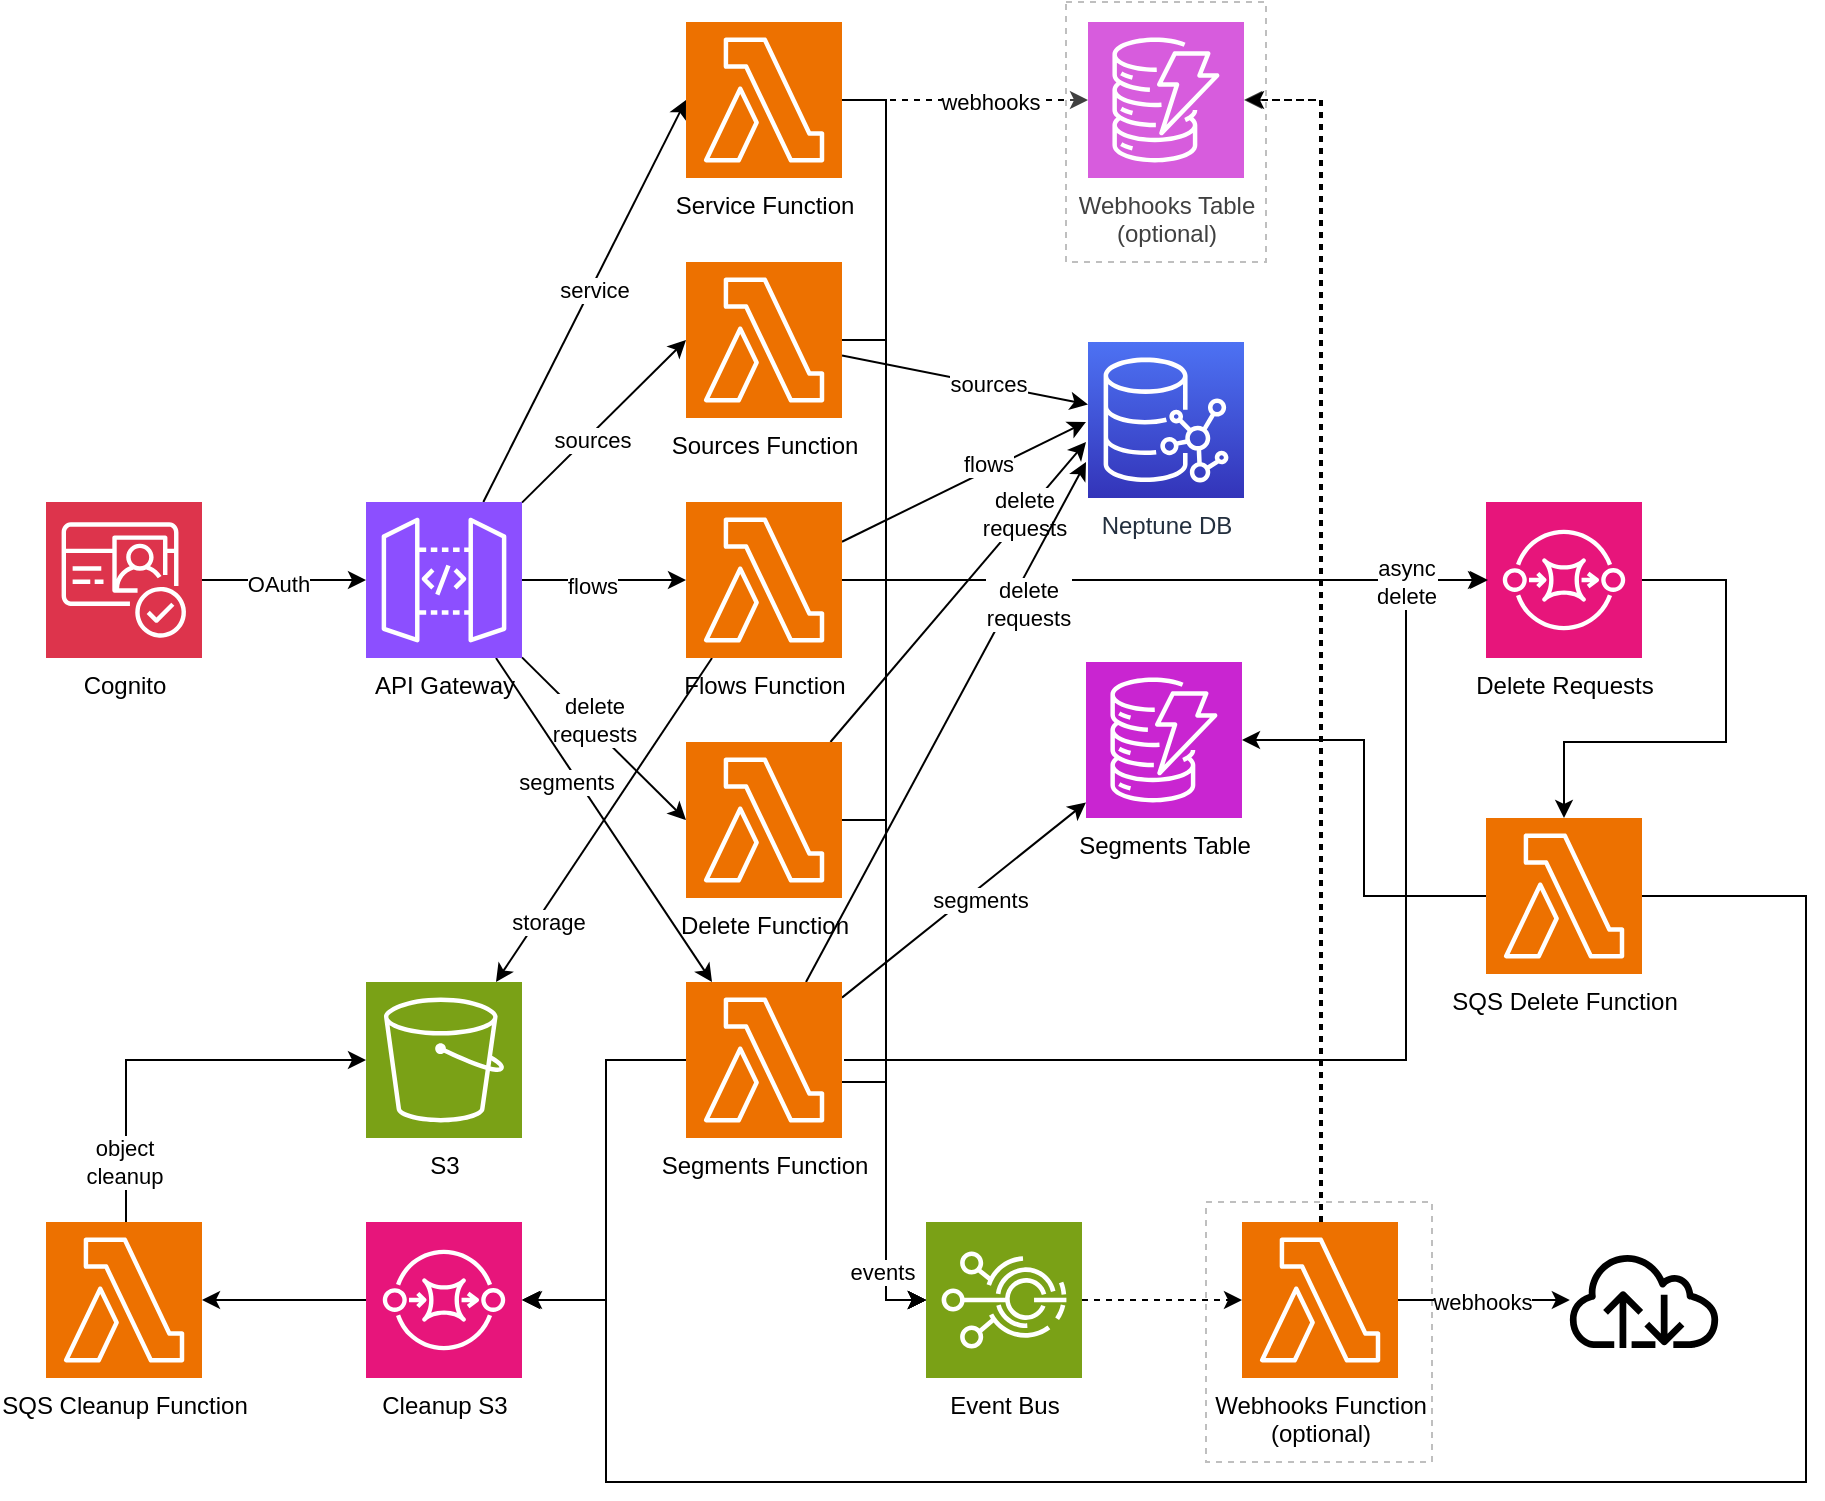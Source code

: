 <mxfile>
    <diagram name="Page-1" id="JemFavnScZ3A6EYh_MlP">
        <mxGraphModel dx="1233" dy="851" grid="1" gridSize="10" guides="1" tooltips="1" connect="1" arrows="1" fold="1" page="0" pageScale="1" pageWidth="1169" pageHeight="827" background="#FFFFFF" math="0" shadow="0">
            <root>
                <mxCell id="0"/>
                <mxCell id="1" parent="0"/>
                <mxCell id="3ZOsoVZSbwRSdBa1bhDs-48" value="Webhooks Table&lt;br&gt;(optional)" style="sketch=0;points=[[0,0,0],[0.25,0,0],[0.5,0,0],[0.75,0,0],[1,0,0],[0,1,0],[0.25,1,0],[0.5,1,0],[0.75,1,0],[1,1,0],[0,0.25,0],[0,0.5,0],[0,0.75,0],[1,0.25,0],[1,0.5,0],[1,0.75,0]];outlineConnect=0;fontColor=#000000;fillColor=#C925D1;strokeColor=#ffffff;dashed=0;verticalLabelPosition=bottom;verticalAlign=top;align=center;html=1;fontSize=12;fontStyle=0;aspect=fixed;shape=mxgraph.aws4.resourceIcon;resIcon=mxgraph.aws4.dynamodb;" parent="1" vertex="1">
                    <mxGeometry x="601" y="80" width="78" height="78" as="geometry"/>
                </mxCell>
                <mxCell id="3ZOsoVZSbwRSdBa1bhDs-49" value="" style="rounded=0;whiteSpace=wrap;html=1;dashed=1;glass=0;opacity=25;fontColor=#000000;" parent="1" vertex="1">
                    <mxGeometry x="660" y="670" width="113" height="130" as="geometry"/>
                </mxCell>
                <mxCell id="3ZOsoVZSbwRSdBa1bhDs-37" value="Webhooks Function&lt;br&gt;(optional)" style="sketch=0;points=[[0,0,0],[0.25,0,0],[0.5,0,0],[0.75,0,0],[1,0,0],[0,1,0],[0.25,1,0],[0.5,1,0],[0.75,1,0],[1,1,0],[0,0.25,0],[0,0.5,0],[0,0.75,0],[1,0.25,0],[1,0.5,0],[1,0.75,0]];outlineConnect=0;fontColor=#000000;fillColor=#ED7100;strokeColor=#ffffff;dashed=0;verticalLabelPosition=bottom;verticalAlign=top;align=center;html=1;fontSize=12;fontStyle=0;aspect=fixed;shape=mxgraph.aws4.resourceIcon;resIcon=mxgraph.aws4.lambda;" parent="1" vertex="1">
                    <mxGeometry x="678" y="680" width="78" height="78" as="geometry"/>
                </mxCell>
                <mxCell id="3ZOsoVZSbwRSdBa1bhDs-3" style="edgeStyle=orthogonalEdgeStyle;rounded=0;orthogonalLoop=1;jettySize=auto;html=1;fontColor=#000000;strokeColor=#000000;" parent="1" source="3ZOsoVZSbwRSdBa1bhDs-1" target="3ZOsoVZSbwRSdBa1bhDs-2" edge="1">
                    <mxGeometry relative="1" as="geometry"/>
                </mxCell>
                <mxCell id="3ZOsoVZSbwRSdBa1bhDs-4" value="OAuth" style="edgeLabel;html=1;align=center;verticalAlign=middle;resizable=0;points=[];fontColor=#000000;labelBackgroundColor=#FFFFFF;" parent="3ZOsoVZSbwRSdBa1bhDs-3" vertex="1" connectable="0">
                    <mxGeometry x="-0.082" y="-2" relative="1" as="geometry">
                        <mxPoint as="offset"/>
                    </mxGeometry>
                </mxCell>
                <mxCell id="3ZOsoVZSbwRSdBa1bhDs-1" value="Cognito" style="sketch=0;points=[[0,0,0],[0.25,0,0],[0.5,0,0],[0.75,0,0],[1,0,0],[0,1,0],[0.25,1,0],[0.5,1,0],[0.75,1,0],[1,1,0],[0,0.25,0],[0,0.5,0],[0,0.75,0],[1,0.25,0],[1,0.5,0],[1,0.75,0]];outlineConnect=0;fontColor=#000000;fillColor=#DD344C;strokeColor=#ffffff;dashed=0;verticalLabelPosition=bottom;verticalAlign=top;align=center;html=1;fontSize=12;fontStyle=0;aspect=fixed;shape=mxgraph.aws4.resourceIcon;resIcon=mxgraph.aws4.cognito;" parent="1" vertex="1">
                    <mxGeometry x="80" y="320" width="78" height="78" as="geometry"/>
                </mxCell>
                <mxCell id="3ZOsoVZSbwRSdBa1bhDs-10" style="rounded=0;orthogonalLoop=1;jettySize=auto;html=1;entryX=0;entryY=0.5;entryDx=0;entryDy=0;entryPerimeter=0;fontColor=#000000;strokeColor=#000000;" parent="1" source="3ZOsoVZSbwRSdBa1bhDs-2" target="3ZOsoVZSbwRSdBa1bhDs-5" edge="1">
                    <mxGeometry relative="1" as="geometry"/>
                </mxCell>
                <mxCell id="3ZOsoVZSbwRSdBa1bhDs-15" value="service" style="edgeLabel;html=1;align=center;verticalAlign=middle;resizable=0;points=[];fontColor=#000000;labelBackgroundColor=#FFFFFF;" parent="3ZOsoVZSbwRSdBa1bhDs-10" vertex="1" connectable="0">
                    <mxGeometry x="0.062" y="-2" relative="1" as="geometry">
                        <mxPoint as="offset"/>
                    </mxGeometry>
                </mxCell>
                <mxCell id="3ZOsoVZSbwRSdBa1bhDs-11" style="rounded=0;orthogonalLoop=1;jettySize=auto;html=1;entryX=0;entryY=0.5;entryDx=0;entryDy=0;entryPerimeter=0;fontColor=#000000;strokeColor=#000000;" parent="1" source="3ZOsoVZSbwRSdBa1bhDs-2" target="3ZOsoVZSbwRSdBa1bhDs-6" edge="1">
                    <mxGeometry relative="1" as="geometry"/>
                </mxCell>
                <mxCell id="3ZOsoVZSbwRSdBa1bhDs-16" value="sources" style="edgeLabel;html=1;align=center;verticalAlign=middle;resizable=0;points=[];fontColor=#000000;labelBackgroundColor=#FFFFFF;" parent="3ZOsoVZSbwRSdBa1bhDs-11" vertex="1" connectable="0">
                    <mxGeometry x="-0.188" y="-2" relative="1" as="geometry">
                        <mxPoint as="offset"/>
                    </mxGeometry>
                </mxCell>
                <mxCell id="3ZOsoVZSbwRSdBa1bhDs-12" style="rounded=0;orthogonalLoop=1;jettySize=auto;html=1;fontColor=#000000;strokeColor=#000000;" parent="1" source="3ZOsoVZSbwRSdBa1bhDs-2" target="3ZOsoVZSbwRSdBa1bhDs-7" edge="1">
                    <mxGeometry relative="1" as="geometry"/>
                </mxCell>
                <mxCell id="3ZOsoVZSbwRSdBa1bhDs-17" value="flows" style="edgeLabel;html=1;align=center;verticalAlign=middle;resizable=0;points=[];fontColor=#000000;labelBackgroundColor=#FFFFFF;" parent="3ZOsoVZSbwRSdBa1bhDs-12" vertex="1" connectable="0">
                    <mxGeometry x="-0.146" y="-3" relative="1" as="geometry">
                        <mxPoint as="offset"/>
                    </mxGeometry>
                </mxCell>
                <mxCell id="3ZOsoVZSbwRSdBa1bhDs-13" style="rounded=0;orthogonalLoop=1;jettySize=auto;html=1;entryX=0;entryY=0.5;entryDx=0;entryDy=0;entryPerimeter=0;fontColor=#000000;strokeColor=#000000;" parent="1" source="3ZOsoVZSbwRSdBa1bhDs-2" target="3ZOsoVZSbwRSdBa1bhDs-8" edge="1">
                    <mxGeometry relative="1" as="geometry"/>
                </mxCell>
                <mxCell id="3ZOsoVZSbwRSdBa1bhDs-18" value="delete&lt;br&gt;requests" style="edgeLabel;html=1;align=center;verticalAlign=middle;resizable=0;points=[];fontColor=#000000;labelBackgroundColor=#FFFFFF;" parent="3ZOsoVZSbwRSdBa1bhDs-13" vertex="1" connectable="0">
                    <mxGeometry x="-0.175" y="3" relative="1" as="geometry">
                        <mxPoint as="offset"/>
                    </mxGeometry>
                </mxCell>
                <mxCell id="3ZOsoVZSbwRSdBa1bhDs-14" style="rounded=0;orthogonalLoop=1;jettySize=auto;html=1;fontColor=#000000;strokeColor=#000000;" parent="1" source="3ZOsoVZSbwRSdBa1bhDs-2" target="3ZOsoVZSbwRSdBa1bhDs-9" edge="1">
                    <mxGeometry relative="1" as="geometry"/>
                </mxCell>
                <mxCell id="3ZOsoVZSbwRSdBa1bhDs-19" value="segments" style="edgeLabel;html=1;align=center;verticalAlign=middle;resizable=0;points=[];fontColor=#000000;labelBackgroundColor=#FFFFFF;" parent="3ZOsoVZSbwRSdBa1bhDs-14" vertex="1" connectable="0">
                    <mxGeometry x="-0.117" y="-1" relative="1" as="geometry">
                        <mxPoint x="-12" y="-10" as="offset"/>
                    </mxGeometry>
                </mxCell>
                <mxCell id="3ZOsoVZSbwRSdBa1bhDs-2" value="API Gateway" style="sketch=0;points=[[0,0,0],[0.25,0,0],[0.5,0,0],[0.75,0,0],[1,0,0],[0,1,0],[0.25,1,0],[0.5,1,0],[0.75,1,0],[1,1,0],[0,0.25,0],[0,0.5,0],[0,0.75,0],[1,0.25,0],[1,0.5,0],[1,0.75,0]];outlineConnect=0;fontColor=#000000;fillColor=#8C4FFF;strokeColor=#ffffff;dashed=0;verticalLabelPosition=bottom;verticalAlign=top;align=center;html=1;fontSize=12;fontStyle=0;aspect=fixed;shape=mxgraph.aws4.resourceIcon;resIcon=mxgraph.aws4.api_gateway;" parent="1" vertex="1">
                    <mxGeometry x="240" y="320" width="78" height="78" as="geometry"/>
                </mxCell>
                <mxCell id="3ZOsoVZSbwRSdBa1bhDs-31" style="edgeStyle=orthogonalEdgeStyle;rounded=0;orthogonalLoop=1;jettySize=auto;html=1;fontColor=#000000;strokeColor=#000000;" parent="1" source="3ZOsoVZSbwRSdBa1bhDs-5" target="3ZOsoVZSbwRSdBa1bhDs-30" edge="1">
                    <mxGeometry relative="1" as="geometry">
                        <Array as="points">
                            <mxPoint x="500" y="119"/>
                            <mxPoint x="500" y="719"/>
                        </Array>
                    </mxGeometry>
                </mxCell>
                <mxCell id="3ZOsoVZSbwRSdBa1bhDs-43" style="edgeStyle=orthogonalEdgeStyle;rounded=0;orthogonalLoop=1;jettySize=auto;html=1;fontColor=#000000;strokeColor=#000000;dashed=1;" parent="1" source="3ZOsoVZSbwRSdBa1bhDs-5" target="3ZOsoVZSbwRSdBa1bhDs-48" edge="1">
                    <mxGeometry relative="1" as="geometry">
                        <mxPoint x="600" y="119" as="targetPoint"/>
                    </mxGeometry>
                </mxCell>
                <mxCell id="3ZOsoVZSbwRSdBa1bhDs-44" value="webhooks" style="edgeLabel;html=1;align=center;verticalAlign=middle;resizable=0;points=[];fontColor=#000000;labelBackgroundColor=#FFFFFF;" parent="3ZOsoVZSbwRSdBa1bhDs-43" vertex="1" connectable="0">
                    <mxGeometry x="0.197" y="-1" relative="1" as="geometry">
                        <mxPoint as="offset"/>
                    </mxGeometry>
                </mxCell>
                <mxCell id="3ZOsoVZSbwRSdBa1bhDs-5" value="Service&amp;nbsp;Function" style="sketch=0;points=[[0,0,0],[0.25,0,0],[0.5,0,0],[0.75,0,0],[1,0,0],[0,1,0],[0.25,1,0],[0.5,1,0],[0.75,1,0],[1,1,0],[0,0.25,0],[0,0.5,0],[0,0.75,0],[1,0.25,0],[1,0.5,0],[1,0.75,0]];outlineConnect=0;fontColor=#000000;fillColor=#ED7100;strokeColor=#ffffff;dashed=0;verticalLabelPosition=bottom;verticalAlign=top;align=center;html=1;fontSize=12;fontStyle=0;aspect=fixed;shape=mxgraph.aws4.resourceIcon;resIcon=mxgraph.aws4.lambda;" parent="1" vertex="1">
                    <mxGeometry x="400" y="80" width="78" height="78" as="geometry"/>
                </mxCell>
                <mxCell id="3ZOsoVZSbwRSdBa1bhDs-23" style="rounded=0;orthogonalLoop=1;jettySize=auto;html=1;fontColor=#000000;strokeColor=#000000;" parent="1" source="3ZOsoVZSbwRSdBa1bhDs-6" target="11" edge="1">
                    <mxGeometry relative="1" as="geometry">
                        <mxPoint x="600" y="280" as="targetPoint"/>
                    </mxGeometry>
                </mxCell>
                <mxCell id="3ZOsoVZSbwRSdBa1bhDs-26" value="sources" style="edgeLabel;html=1;align=center;verticalAlign=middle;resizable=0;points=[];fontColor=#000000;labelBackgroundColor=#FFFFFF;" parent="3ZOsoVZSbwRSdBa1bhDs-23" vertex="1" connectable="0">
                    <mxGeometry x="-0.211" y="-1" relative="1" as="geometry">
                        <mxPoint x="24" y="3" as="offset"/>
                    </mxGeometry>
                </mxCell>
                <mxCell id="3ZOsoVZSbwRSdBa1bhDs-32" style="edgeStyle=orthogonalEdgeStyle;rounded=0;orthogonalLoop=1;jettySize=auto;html=1;fontColor=#000000;strokeColor=#000000;" parent="1" source="3ZOsoVZSbwRSdBa1bhDs-6" target="3ZOsoVZSbwRSdBa1bhDs-30" edge="1">
                    <mxGeometry relative="1" as="geometry">
                        <Array as="points">
                            <mxPoint x="500" y="239"/>
                            <mxPoint x="500" y="719"/>
                        </Array>
                    </mxGeometry>
                </mxCell>
                <mxCell id="3ZOsoVZSbwRSdBa1bhDs-6" value="Sources&amp;nbsp;Function" style="sketch=0;points=[[0,0,0],[0.25,0,0],[0.5,0,0],[0.75,0,0],[1,0,0],[0,1,0],[0.25,1,0],[0.5,1,0],[0.75,1,0],[1,1,0],[0,0.25,0],[0,0.5,0],[0,0.75,0],[1,0.25,0],[1,0.5,0],[1,0.75,0]];outlineConnect=0;fontColor=#000000;fillColor=#ED7100;strokeColor=#ffffff;dashed=0;verticalLabelPosition=bottom;verticalAlign=top;align=center;html=1;fontSize=12;fontStyle=0;aspect=fixed;shape=mxgraph.aws4.resourceIcon;resIcon=mxgraph.aws4.lambda;" parent="1" vertex="1">
                    <mxGeometry x="400" y="200" width="78" height="78" as="geometry"/>
                </mxCell>
                <mxCell id="3ZOsoVZSbwRSdBa1bhDs-22" style="rounded=0;orthogonalLoop=1;jettySize=auto;html=1;fontColor=#000000;strokeColor=#000000;" parent="1" source="3ZOsoVZSbwRSdBa1bhDs-7" edge="1">
                    <mxGeometry relative="1" as="geometry">
                        <mxPoint x="600" y="280" as="targetPoint"/>
                    </mxGeometry>
                </mxCell>
                <mxCell id="3ZOsoVZSbwRSdBa1bhDs-27" value="flows" style="edgeLabel;html=1;align=center;verticalAlign=middle;resizable=0;points=[];fontColor=#000000;labelBackgroundColor=#FFFFFF;" parent="3ZOsoVZSbwRSdBa1bhDs-22" vertex="1" connectable="0">
                    <mxGeometry x="-0.135" y="-1" relative="1" as="geometry">
                        <mxPoint x="19" y="-14" as="offset"/>
                    </mxGeometry>
                </mxCell>
                <mxCell id="3ZOsoVZSbwRSdBa1bhDs-33" style="edgeStyle=orthogonalEdgeStyle;rounded=0;orthogonalLoop=1;jettySize=auto;html=1;dashed=1;fontColor=#000000;strokeColor=#000000;" parent="1" source="3ZOsoVZSbwRSdBa1bhDs-7" target="3ZOsoVZSbwRSdBa1bhDs-30" edge="1">
                    <mxGeometry relative="1" as="geometry">
                        <Array as="points">
                            <mxPoint x="500" y="359"/>
                            <mxPoint x="500" y="719"/>
                        </Array>
                    </mxGeometry>
                </mxCell>
                <mxCell id="3ZOsoVZSbwRSdBa1bhDs-56" style="rounded=0;orthogonalLoop=1;jettySize=auto;html=1;fontColor=#000000;strokeColor=#000000;" parent="1" source="3ZOsoVZSbwRSdBa1bhDs-7" target="3ZOsoVZSbwRSdBa1bhDs-53" edge="1">
                    <mxGeometry relative="1" as="geometry"/>
                </mxCell>
                <mxCell id="3ZOsoVZSbwRSdBa1bhDs-57" value="storage" style="edgeLabel;html=1;align=center;verticalAlign=middle;resizable=0;points=[];fontColor=#000000;labelBackgroundColor=#FFFFFF;" parent="3ZOsoVZSbwRSdBa1bhDs-56" vertex="1" connectable="0">
                    <mxGeometry x="0.476" y="4" relative="1" as="geometry">
                        <mxPoint x="-6" y="10" as="offset"/>
                    </mxGeometry>
                </mxCell>
                <mxCell id="3ZOsoVZSbwRSdBa1bhDs-65" style="edgeStyle=orthogonalEdgeStyle;rounded=0;orthogonalLoop=1;jettySize=auto;html=1;fontColor=#000000;strokeColor=#000000;" parent="1" source="3ZOsoVZSbwRSdBa1bhDs-7" target="3ZOsoVZSbwRSdBa1bhDs-52" edge="1">
                    <mxGeometry relative="1" as="geometry"/>
                </mxCell>
                <mxCell id="3ZOsoVZSbwRSdBa1bhDs-7" value="Flows Function" style="sketch=0;points=[[0,0,0],[0.25,0,0],[0.5,0,0],[0.75,0,0],[1,0,0],[0,1,0],[0.25,1,0],[0.5,1,0],[0.75,1,0],[1,1,0],[0,0.25,0],[0,0.5,0],[0,0.75,0],[1,0.25,0],[1,0.5,0],[1,0.75,0]];outlineConnect=0;fontColor=#000000;fillColor=#ED7100;strokeColor=#ffffff;dashed=0;verticalLabelPosition=bottom;verticalAlign=top;align=center;html=1;fontSize=12;fontStyle=0;aspect=fixed;shape=mxgraph.aws4.resourceIcon;resIcon=mxgraph.aws4.lambda;" parent="1" vertex="1">
                    <mxGeometry x="400" y="320" width="78" height="78" as="geometry"/>
                </mxCell>
                <mxCell id="3ZOsoVZSbwRSdBa1bhDs-24" style="rounded=0;orthogonalLoop=1;jettySize=auto;html=1;fontColor=#000000;strokeColor=#000000;" parent="1" source="3ZOsoVZSbwRSdBa1bhDs-8" edge="1">
                    <mxGeometry relative="1" as="geometry">
                        <mxPoint x="600" y="290" as="targetPoint"/>
                    </mxGeometry>
                </mxCell>
                <mxCell id="3ZOsoVZSbwRSdBa1bhDs-28" value="delete&lt;br&gt;requests" style="edgeLabel;html=1;align=center;verticalAlign=middle;resizable=0;points=[];fontColor=#000000;labelBackgroundColor=#FFFFFF;" parent="3ZOsoVZSbwRSdBa1bhDs-24" vertex="1" connectable="0">
                    <mxGeometry x="0.04" y="2" relative="1" as="geometry">
                        <mxPoint x="32" y="-35" as="offset"/>
                    </mxGeometry>
                </mxCell>
                <mxCell id="3ZOsoVZSbwRSdBa1bhDs-34" style="edgeStyle=orthogonalEdgeStyle;rounded=0;orthogonalLoop=1;jettySize=auto;html=1;fontColor=#000000;strokeColor=#000000;" parent="1" source="3ZOsoVZSbwRSdBa1bhDs-8" target="3ZOsoVZSbwRSdBa1bhDs-30" edge="1">
                    <mxGeometry relative="1" as="geometry">
                        <Array as="points">
                            <mxPoint x="500" y="479"/>
                            <mxPoint x="500" y="719"/>
                        </Array>
                    </mxGeometry>
                </mxCell>
                <mxCell id="3ZOsoVZSbwRSdBa1bhDs-8" value="Delete Function" style="sketch=0;points=[[0,0,0],[0.25,0,0],[0.5,0,0],[0.75,0,0],[1,0,0],[0,1,0],[0.25,1,0],[0.5,1,0],[0.75,1,0],[1,1,0],[0,0.25,0],[0,0.5,0],[0,0.75,0],[1,0.25,0],[1,0.5,0],[1,0.75,0]];outlineConnect=0;fontColor=#000000;fillColor=#ED7100;strokeColor=#ffffff;dashed=0;verticalLabelPosition=bottom;verticalAlign=top;align=center;html=1;fontSize=12;fontStyle=0;aspect=fixed;shape=mxgraph.aws4.resourceIcon;resIcon=mxgraph.aws4.lambda;" parent="1" vertex="1">
                    <mxGeometry x="400" y="440" width="78" height="78" as="geometry"/>
                </mxCell>
                <mxCell id="3ZOsoVZSbwRSdBa1bhDs-25" style="rounded=0;orthogonalLoop=1;jettySize=auto;html=1;fontColor=#000000;strokeColor=#000000;" parent="1" source="3ZOsoVZSbwRSdBa1bhDs-9" target="3ZOsoVZSbwRSdBa1bhDs-21" edge="1">
                    <mxGeometry relative="1" as="geometry"/>
                </mxCell>
                <mxCell id="3ZOsoVZSbwRSdBa1bhDs-29" value="segments" style="edgeLabel;html=1;align=center;verticalAlign=middle;resizable=0;points=[];fontColor=#000000;labelBackgroundColor=#FFFFFF;" parent="3ZOsoVZSbwRSdBa1bhDs-25" vertex="1" connectable="0">
                    <mxGeometry x="0.08" y="-5" relative="1" as="geometry">
                        <mxPoint as="offset"/>
                    </mxGeometry>
                </mxCell>
                <mxCell id="3ZOsoVZSbwRSdBa1bhDs-35" style="edgeStyle=orthogonalEdgeStyle;rounded=0;orthogonalLoop=1;jettySize=auto;html=1;fontColor=#000000;strokeColor=#000000;" parent="1" source="3ZOsoVZSbwRSdBa1bhDs-9" target="3ZOsoVZSbwRSdBa1bhDs-30" edge="1">
                    <mxGeometry relative="1" as="geometry">
                        <Array as="points">
                            <mxPoint x="500" y="610"/>
                            <mxPoint x="500" y="719"/>
                        </Array>
                    </mxGeometry>
                </mxCell>
                <mxCell id="3ZOsoVZSbwRSdBa1bhDs-36" value="events" style="edgeLabel;html=1;align=center;verticalAlign=middle;resizable=0;points=[];fontColor=#000000;labelBackgroundColor=#FFFFFF;" parent="3ZOsoVZSbwRSdBa1bhDs-35" vertex="1" connectable="0">
                    <mxGeometry x="0.049" y="-2" relative="1" as="geometry">
                        <mxPoint y="38" as="offset"/>
                    </mxGeometry>
                </mxCell>
                <mxCell id="3ZOsoVZSbwRSdBa1bhDs-58" style="edgeStyle=orthogonalEdgeStyle;rounded=0;orthogonalLoop=1;jettySize=auto;html=1;entryX=1;entryY=0.5;entryDx=0;entryDy=0;entryPerimeter=0;fontColor=#000000;strokeColor=#000000;" parent="1" source="3ZOsoVZSbwRSdBa1bhDs-9" target="3ZOsoVZSbwRSdBa1bhDs-51" edge="1">
                    <mxGeometry relative="1" as="geometry">
                        <Array as="points">
                            <mxPoint x="360" y="599"/>
                            <mxPoint x="360" y="719"/>
                        </Array>
                    </mxGeometry>
                </mxCell>
                <mxCell id="2" style="edgeStyle=none;html=1;fontColor=#000000;strokeColor=#000000;" parent="1" source="3ZOsoVZSbwRSdBa1bhDs-9" edge="1">
                    <mxGeometry relative="1" as="geometry">
                        <mxPoint x="600" y="300" as="targetPoint"/>
                    </mxGeometry>
                </mxCell>
                <mxCell id="3" value="delete&lt;br&gt;requests" style="edgeLabel;html=1;align=center;verticalAlign=middle;resizable=0;points=[];fontColor=#000000;labelBackgroundColor=#FFFFFF;" parent="2" vertex="1" connectable="0">
                    <mxGeometry x="0.105" relative="1" as="geometry">
                        <mxPoint x="33" y="-46" as="offset"/>
                    </mxGeometry>
                </mxCell>
                <mxCell id="3ZOsoVZSbwRSdBa1bhDs-9" value="Segments Function" style="sketch=0;points=[[0,0,0],[0.25,0,0],[0.5,0,0],[0.75,0,0],[1,0,0],[0,1,0],[0.25,1,0],[0.5,1,0],[0.75,1,0],[1,1,0],[0,0.25,0],[0,0.5,0],[0,0.75,0],[1,0.25,0],[1,0.5,0],[1,0.75,0]];outlineConnect=0;fontColor=#000000;fillColor=#ED7100;strokeColor=#ffffff;dashed=0;verticalLabelPosition=bottom;verticalAlign=top;align=center;html=1;fontSize=12;fontStyle=0;aspect=fixed;shape=mxgraph.aws4.resourceIcon;resIcon=mxgraph.aws4.lambda;" parent="1" vertex="1">
                    <mxGeometry x="400" y="560" width="78" height="78" as="geometry"/>
                </mxCell>
                <mxCell id="3ZOsoVZSbwRSdBa1bhDs-21" value="Segments Table" style="sketch=0;points=[[0,0,0],[0.25,0,0],[0.5,0,0],[0.75,0,0],[1,0,0],[0,1,0],[0.25,1,0],[0.5,1,0],[0.75,1,0],[1,1,0],[0,0.25,0],[0,0.5,0],[0,0.75,0],[1,0.25,0],[1,0.5,0],[1,0.75,0]];outlineConnect=0;fontColor=#000000;fillColor=#C925D1;strokeColor=#ffffff;dashed=0;verticalLabelPosition=bottom;verticalAlign=top;align=center;html=1;fontSize=12;fontStyle=0;aspect=fixed;shape=mxgraph.aws4.resourceIcon;resIcon=mxgraph.aws4.dynamodb;" parent="1" vertex="1">
                    <mxGeometry x="600" y="400" width="78" height="78" as="geometry"/>
                </mxCell>
                <mxCell id="3ZOsoVZSbwRSdBa1bhDs-38" style="edgeStyle=orthogonalEdgeStyle;rounded=0;orthogonalLoop=1;jettySize=auto;html=1;fontColor=#000000;strokeColor=#000000;dashed=1;" parent="1" source="3ZOsoVZSbwRSdBa1bhDs-30" target="3ZOsoVZSbwRSdBa1bhDs-37" edge="1">
                    <mxGeometry relative="1" as="geometry"/>
                </mxCell>
                <mxCell id="3ZOsoVZSbwRSdBa1bhDs-30" value="Event Bus" style="sketch=0;points=[[0,0,0],[0.25,0,0],[0.5,0,0],[0.75,0,0],[1,0,0],[0,1,0],[0.25,1,0],[0.5,1,0],[0.75,1,0],[1,1,0],[0,0.25,0],[0,0.5,0],[0,0.75,0],[1,0.25,0],[1,0.5,0],[1,0.75,0]];outlineConnect=0;fontColor=#000000;fillColor=#7AA116;strokeColor=#ffffff;dashed=0;verticalLabelPosition=bottom;verticalAlign=top;align=center;html=1;fontSize=12;fontStyle=0;aspect=fixed;shape=mxgraph.aws4.resourceIcon;resIcon=mxgraph.aws4.iot_events;" parent="1" vertex="1">
                    <mxGeometry x="520" y="680" width="78" height="78" as="geometry"/>
                </mxCell>
                <mxCell id="3ZOsoVZSbwRSdBa1bhDs-40" style="edgeStyle=orthogonalEdgeStyle;rounded=0;orthogonalLoop=1;jettySize=auto;html=1;fontColor=#000000;strokeColor=#000000;" parent="1" source="3ZOsoVZSbwRSdBa1bhDs-37" target="3ZOsoVZSbwRSdBa1bhDs-39" edge="1">
                    <mxGeometry relative="1" as="geometry"/>
                </mxCell>
                <mxCell id="3ZOsoVZSbwRSdBa1bhDs-41" value="webhooks" style="edgeLabel;html=1;align=center;verticalAlign=middle;resizable=0;points=[];fontColor=#000000;labelBackgroundColor=#FFFFFF;" parent="3ZOsoVZSbwRSdBa1bhDs-40" vertex="1" connectable="0">
                    <mxGeometry x="-0.022" y="-1" relative="1" as="geometry">
                        <mxPoint as="offset"/>
                    </mxGeometry>
                </mxCell>
                <mxCell id="3ZOsoVZSbwRSdBa1bhDs-45" style="edgeStyle=orthogonalEdgeStyle;rounded=0;orthogonalLoop=1;jettySize=auto;html=1;dashed=1;fontColor=#000000;" parent="1" source="3ZOsoVZSbwRSdBa1bhDs-37" target="3ZOsoVZSbwRSdBa1bhDs-48" edge="1">
                    <mxGeometry relative="1" as="geometry">
                        <mxPoint x="678" y="119" as="targetPoint"/>
                        <Array as="points">
                            <mxPoint x="717" y="119"/>
                        </Array>
                    </mxGeometry>
                </mxCell>
                <mxCell id="3ZOsoVZSbwRSdBa1bhDs-39" value="" style="sketch=0;outlineConnect=0;fontColor=#000000;gradientColor=none;fillColor=#000000;strokeColor=none;dashed=0;verticalLabelPosition=bottom;verticalAlign=top;align=center;html=1;fontSize=12;fontStyle=0;aspect=fixed;pointerEvents=1;shape=mxgraph.aws4.internet;" parent="1" vertex="1">
                    <mxGeometry x="840" y="695" width="78" height="48" as="geometry"/>
                </mxCell>
                <mxCell id="3ZOsoVZSbwRSdBa1bhDs-59" style="edgeStyle=orthogonalEdgeStyle;rounded=0;orthogonalLoop=1;jettySize=auto;html=1;fontColor=#000000;strokeColor=#000000;" parent="1" source="3ZOsoVZSbwRSdBa1bhDs-51" target="3ZOsoVZSbwRSdBa1bhDs-54" edge="1">
                    <mxGeometry relative="1" as="geometry"/>
                </mxCell>
                <mxCell id="3ZOsoVZSbwRSdBa1bhDs-51" value="Cleanup S3" style="sketch=0;points=[[0,0,0],[0.25,0,0],[0.5,0,0],[0.75,0,0],[1,0,0],[0,1,0],[0.25,1,0],[0.5,1,0],[0.75,1,0],[1,1,0],[0,0.25,0],[0,0.5,0],[0,0.75,0],[1,0.25,0],[1,0.5,0],[1,0.75,0]];outlineConnect=0;fontColor=#000000;fillColor=#E7157B;strokeColor=#ffffff;dashed=0;verticalLabelPosition=bottom;verticalAlign=top;align=center;html=1;fontSize=12;fontStyle=0;aspect=fixed;shape=mxgraph.aws4.resourceIcon;resIcon=mxgraph.aws4.sqs;" parent="1" vertex="1">
                    <mxGeometry x="240" y="680" width="78" height="78" as="geometry"/>
                </mxCell>
                <mxCell id="3ZOsoVZSbwRSdBa1bhDs-71" style="edgeStyle=orthogonalEdgeStyle;rounded=0;orthogonalLoop=1;jettySize=auto;html=1;fontColor=#000000;strokeColor=#000000;" parent="1" source="3ZOsoVZSbwRSdBa1bhDs-52" target="3ZOsoVZSbwRSdBa1bhDs-55" edge="1">
                    <mxGeometry relative="1" as="geometry">
                        <Array as="points">
                            <mxPoint x="920" y="359"/>
                            <mxPoint x="920" y="440"/>
                            <mxPoint x="839" y="440"/>
                        </Array>
                    </mxGeometry>
                </mxCell>
                <mxCell id="3ZOsoVZSbwRSdBa1bhDs-52" value="Delete Requests" style="sketch=0;points=[[0,0,0],[0.25,0,0],[0.5,0,0],[0.75,0,0],[1,0,0],[0,1,0],[0.25,1,0],[0.5,1,0],[0.75,1,0],[1,1,0],[0,0.25,0],[0,0.5,0],[0,0.75,0],[1,0.25,0],[1,0.5,0],[1,0.75,0]];outlineConnect=0;fontColor=#000000;fillColor=#E7157B;strokeColor=#ffffff;dashed=0;verticalLabelPosition=bottom;verticalAlign=top;align=center;html=1;fontSize=12;fontStyle=0;aspect=fixed;shape=mxgraph.aws4.resourceIcon;resIcon=mxgraph.aws4.sqs;" parent="1" vertex="1">
                    <mxGeometry x="800" y="320" width="78" height="78" as="geometry"/>
                </mxCell>
                <mxCell id="3ZOsoVZSbwRSdBa1bhDs-53" value="S3" style="sketch=0;points=[[0,0,0],[0.25,0,0],[0.5,0,0],[0.75,0,0],[1,0,0],[0,1,0],[0.25,1,0],[0.5,1,0],[0.75,1,0],[1,1,0],[0,0.25,0],[0,0.5,0],[0,0.75,0],[1,0.25,0],[1,0.5,0],[1,0.75,0]];outlineConnect=0;fontColor=#000000;fillColor=#7AA116;strokeColor=#ffffff;dashed=0;verticalLabelPosition=bottom;verticalAlign=top;align=center;html=1;fontSize=12;fontStyle=0;aspect=fixed;shape=mxgraph.aws4.resourceIcon;resIcon=mxgraph.aws4.s3;" parent="1" vertex="1">
                    <mxGeometry x="240" y="560" width="78" height="78" as="geometry"/>
                </mxCell>
                <mxCell id="3ZOsoVZSbwRSdBa1bhDs-60" style="edgeStyle=orthogonalEdgeStyle;rounded=0;orthogonalLoop=1;jettySize=auto;html=1;fontColor=#000000;strokeColor=#000000;" parent="1" source="3ZOsoVZSbwRSdBa1bhDs-54" target="3ZOsoVZSbwRSdBa1bhDs-53" edge="1">
                    <mxGeometry relative="1" as="geometry">
                        <Array as="points">
                            <mxPoint x="120" y="599"/>
                        </Array>
                    </mxGeometry>
                </mxCell>
                <mxCell id="3ZOsoVZSbwRSdBa1bhDs-61" value="object&lt;br&gt;cleanup" style="edgeLabel;html=1;align=center;verticalAlign=middle;resizable=0;points=[];fontColor=#000000;labelBackgroundColor=#FFFFFF;" parent="3ZOsoVZSbwRSdBa1bhDs-60" vertex="1" connectable="0">
                    <mxGeometry x="0.085" y="1" relative="1" as="geometry">
                        <mxPoint x="-29" y="52" as="offset"/>
                    </mxGeometry>
                </mxCell>
                <mxCell id="3ZOsoVZSbwRSdBa1bhDs-54" value="SQS Cleanup Function" style="sketch=0;points=[[0,0,0],[0.25,0,0],[0.5,0,0],[0.75,0,0],[1,0,0],[0,1,0],[0.25,1,0],[0.5,1,0],[0.75,1,0],[1,1,0],[0,0.25,0],[0,0.5,0],[0,0.75,0],[1,0.25,0],[1,0.5,0],[1,0.75,0]];outlineConnect=0;fontColor=#000000;fillColor=#ED7100;strokeColor=#ffffff;dashed=0;verticalLabelPosition=bottom;verticalAlign=top;align=center;html=1;fontSize=12;fontStyle=0;aspect=fixed;shape=mxgraph.aws4.resourceIcon;resIcon=mxgraph.aws4.lambda;" parent="1" vertex="1">
                    <mxGeometry x="80" y="680" width="78" height="78" as="geometry"/>
                </mxCell>
                <mxCell id="3ZOsoVZSbwRSdBa1bhDs-70" style="edgeStyle=orthogonalEdgeStyle;rounded=0;orthogonalLoop=1;jettySize=auto;html=1;fontColor=#000000;strokeColor=#000000;" parent="1" source="3ZOsoVZSbwRSdBa1bhDs-55" target="3ZOsoVZSbwRSdBa1bhDs-51" edge="1">
                    <mxGeometry relative="1" as="geometry">
                        <Array as="points">
                            <mxPoint x="960" y="517"/>
                            <mxPoint x="960" y="810"/>
                            <mxPoint x="360" y="810"/>
                            <mxPoint x="360" y="719"/>
                        </Array>
                    </mxGeometry>
                </mxCell>
                <mxCell id="3ZOsoVZSbwRSdBa1bhDs-72" style="edgeStyle=orthogonalEdgeStyle;rounded=0;orthogonalLoop=1;jettySize=auto;html=1;fontColor=#000000;strokeColor=#000000;" parent="1" source="3ZOsoVZSbwRSdBa1bhDs-55" target="3ZOsoVZSbwRSdBa1bhDs-21" edge="1">
                    <mxGeometry relative="1" as="geometry"/>
                </mxCell>
                <mxCell id="3ZOsoVZSbwRSdBa1bhDs-55" value="SQS Delete Function" style="sketch=0;points=[[0,0,0],[0.25,0,0],[0.5,0,0],[0.75,0,0],[1,0,0],[0,1,0],[0.25,1,0],[0.5,1,0],[0.75,1,0],[1,1,0],[0,0.25,0],[0,0.5,0],[0,0.75,0],[1,0.25,0],[1,0.5,0],[1,0.75,0]];outlineConnect=0;fontColor=#000000;fillColor=#ED7100;strokeColor=#ffffff;dashed=0;verticalLabelPosition=bottom;verticalAlign=top;align=center;html=1;fontSize=12;fontStyle=0;aspect=fixed;shape=mxgraph.aws4.resourceIcon;resIcon=mxgraph.aws4.lambda;" parent="1" vertex="1">
                    <mxGeometry x="800" y="478" width="78" height="78" as="geometry"/>
                </mxCell>
                <mxCell id="3ZOsoVZSbwRSdBa1bhDs-50" value="" style="rounded=0;whiteSpace=wrap;html=1;dashed=1;glass=0;opacity=25;fontColor=#000000;" parent="1" vertex="1">
                    <mxGeometry x="590" y="70" width="100" height="130" as="geometry"/>
                </mxCell>
                <mxCell id="6" style="edgeStyle=orthogonalEdgeStyle;rounded=0;orthogonalLoop=1;jettySize=auto;html=1;fontColor=#000000;strokeColor=#000000;" parent="1" edge="1">
                    <mxGeometry relative="1" as="geometry">
                        <Array as="points">
                            <mxPoint x="760" y="599"/>
                            <mxPoint x="760" y="359"/>
                        </Array>
                        <mxPoint x="479" y="599" as="sourcePoint"/>
                        <mxPoint x="801" y="359" as="targetPoint"/>
                    </mxGeometry>
                </mxCell>
                <mxCell id="10" value="async&lt;br&gt;delete" style="edgeLabel;html=1;align=center;verticalAlign=middle;resizable=0;points=[];fontColor=#000000;labelBackgroundColor=#FFFFFF;" parent="6" vertex="1" connectable="0">
                    <mxGeometry x="0.566" y="2" relative="1" as="geometry">
                        <mxPoint x="2" y="-80" as="offset"/>
                    </mxGeometry>
                </mxCell>
                <mxCell id="4" style="edgeStyle=orthogonalEdgeStyle;rounded=0;orthogonalLoop=1;jettySize=auto;html=1;fontColor=#000000;strokeColor=#000000;" parent="1" edge="1">
                    <mxGeometry relative="1" as="geometry">
                        <Array as="points">
                            <mxPoint x="960" y="517"/>
                            <mxPoint x="960" y="810"/>
                            <mxPoint x="360" y="810"/>
                            <mxPoint x="360" y="719"/>
                        </Array>
                        <mxPoint x="879" y="517" as="sourcePoint"/>
                        <mxPoint x="319" y="719" as="targetPoint"/>
                    </mxGeometry>
                </mxCell>
                <mxCell id="8" style="edgeStyle=orthogonalEdgeStyle;rounded=0;orthogonalLoop=1;jettySize=auto;html=1;dashed=1;fontColor=#000000;strokeColor=#000000;" parent="1" edge="1">
                    <mxGeometry relative="1" as="geometry">
                        <mxPoint x="680" y="119" as="targetPoint"/>
                        <Array as="points">
                            <mxPoint x="718" y="119"/>
                        </Array>
                        <mxPoint x="718" y="680" as="sourcePoint"/>
                    </mxGeometry>
                </mxCell>
                <mxCell id="11" value="Neptune DB" style="sketch=0;points=[[0,0,0],[0.25,0,0],[0.5,0,0],[0.75,0,0],[1,0,0],[0,1,0],[0.25,1,0],[0.5,1,0],[0.75,1,0],[1,1,0],[0,0.25,0],[0,0.5,0],[0,0.75,0],[1,0.25,0],[1,0.5,0],[1,0.75,0]];outlineConnect=0;fontColor=#232F3E;gradientColor=#4D72F3;gradientDirection=north;fillColor=#3334B9;strokeColor=#ffffff;dashed=0;verticalLabelPosition=bottom;verticalAlign=top;align=center;html=1;fontSize=12;fontStyle=0;aspect=fixed;shape=mxgraph.aws4.resourceIcon;resIcon=mxgraph.aws4.neptune;" vertex="1" parent="1">
                    <mxGeometry x="601" y="240" width="78" height="78" as="geometry"/>
                </mxCell>
            </root>
        </mxGraphModel>
    </diagram>
</mxfile>
